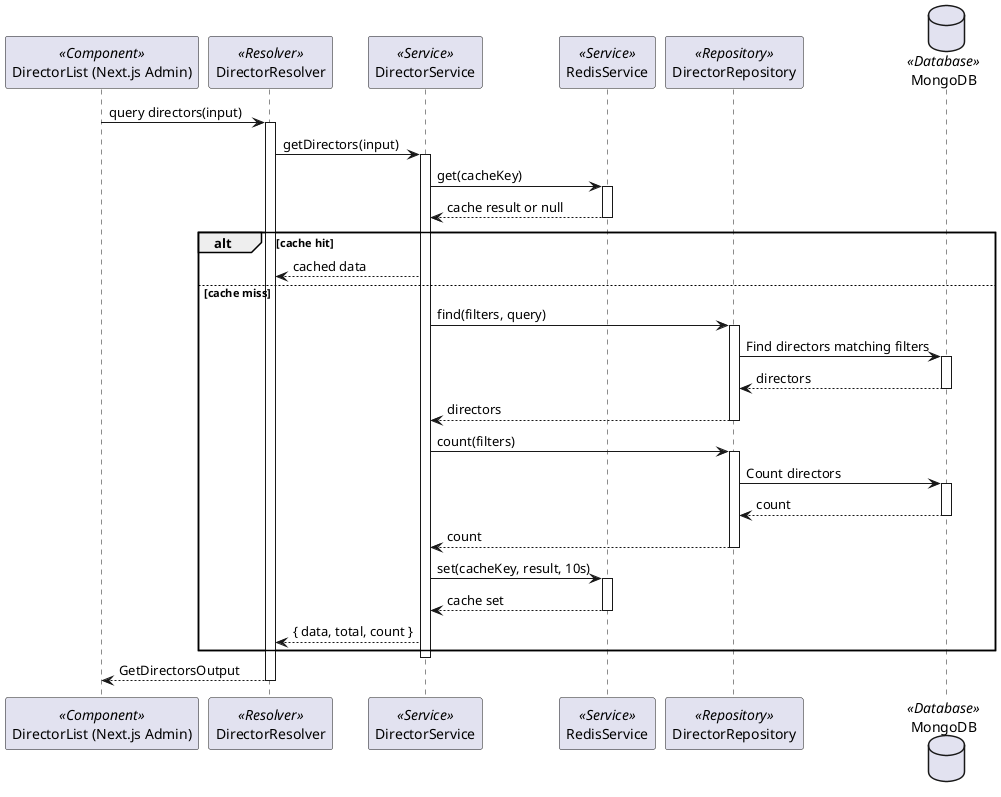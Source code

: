 @startuml Get Directors Flow

' Stereotypes: <<Component>>, <<Resolver>>, <<Service>>, <<Service>>, <<Repository>>, <<Database>>
participant "DirectorList (Next.js Admin)" as DirectorList <<Component>>
participant "DirectorResolver" as Resolver <<Resolver>>
participant "DirectorService" as Service <<Service>>
participant "RedisService" as Redis <<Service>>
participant "DirectorRepository" as Repository <<Repository>>
database "MongoDB" as DB <<Database>>

DirectorList -> Resolver: query directors(input)
activate Resolver
Resolver -> Service: getDirectors(input)
activate Service
Service -> Redis: get(cacheKey)
activate Redis
Redis --> Service: cache result or null
deactivate Redis
alt cache hit
    Service --> Resolver: cached data
else cache miss
    Service -> Repository: find(filters, query)
    activate Repository
    Repository -> DB: Find directors matching filters
    activate DB
    DB --> Repository: directors
    deactivate DB
    Repository --> Service: directors
    deactivate Repository
    Service -> Repository: count(filters)
    activate Repository
    Repository -> DB: Count directors
    activate DB
    DB --> Repository: count
    deactivate DB
    Repository --> Service: count
    deactivate Repository
    Service -> Redis: set(cacheKey, result, 10s)
    activate Redis
    Redis --> Service: cache set
    deactivate Redis
    Service --> Resolver: { data, total, count }
end
deactivate Service
Resolver --> DirectorList: GetDirectorsOutput
deactivate Resolver

@enduml
